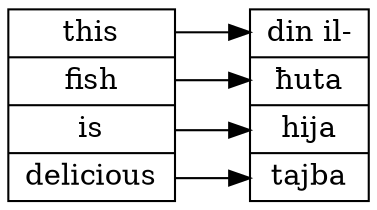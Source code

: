 digraph {
  rankdir=LR ;
  node [shape = record] ;
   
  struct0[label = "<n0>this | <n1>fish | <n2>is | <n3>delicious"] ;
  struct0:n0:e -> struct1:n0:w ;
  struct0:n1:e -> struct1:n1:w ;
  struct0:n2:e -> struct1:n2:w ;
  struct0:n3:e -> struct1:n3:w ;
  struct1[label = "<n0>din il- | <n1>ħuta | <n2>hija | <n3>tajba"] ;
}